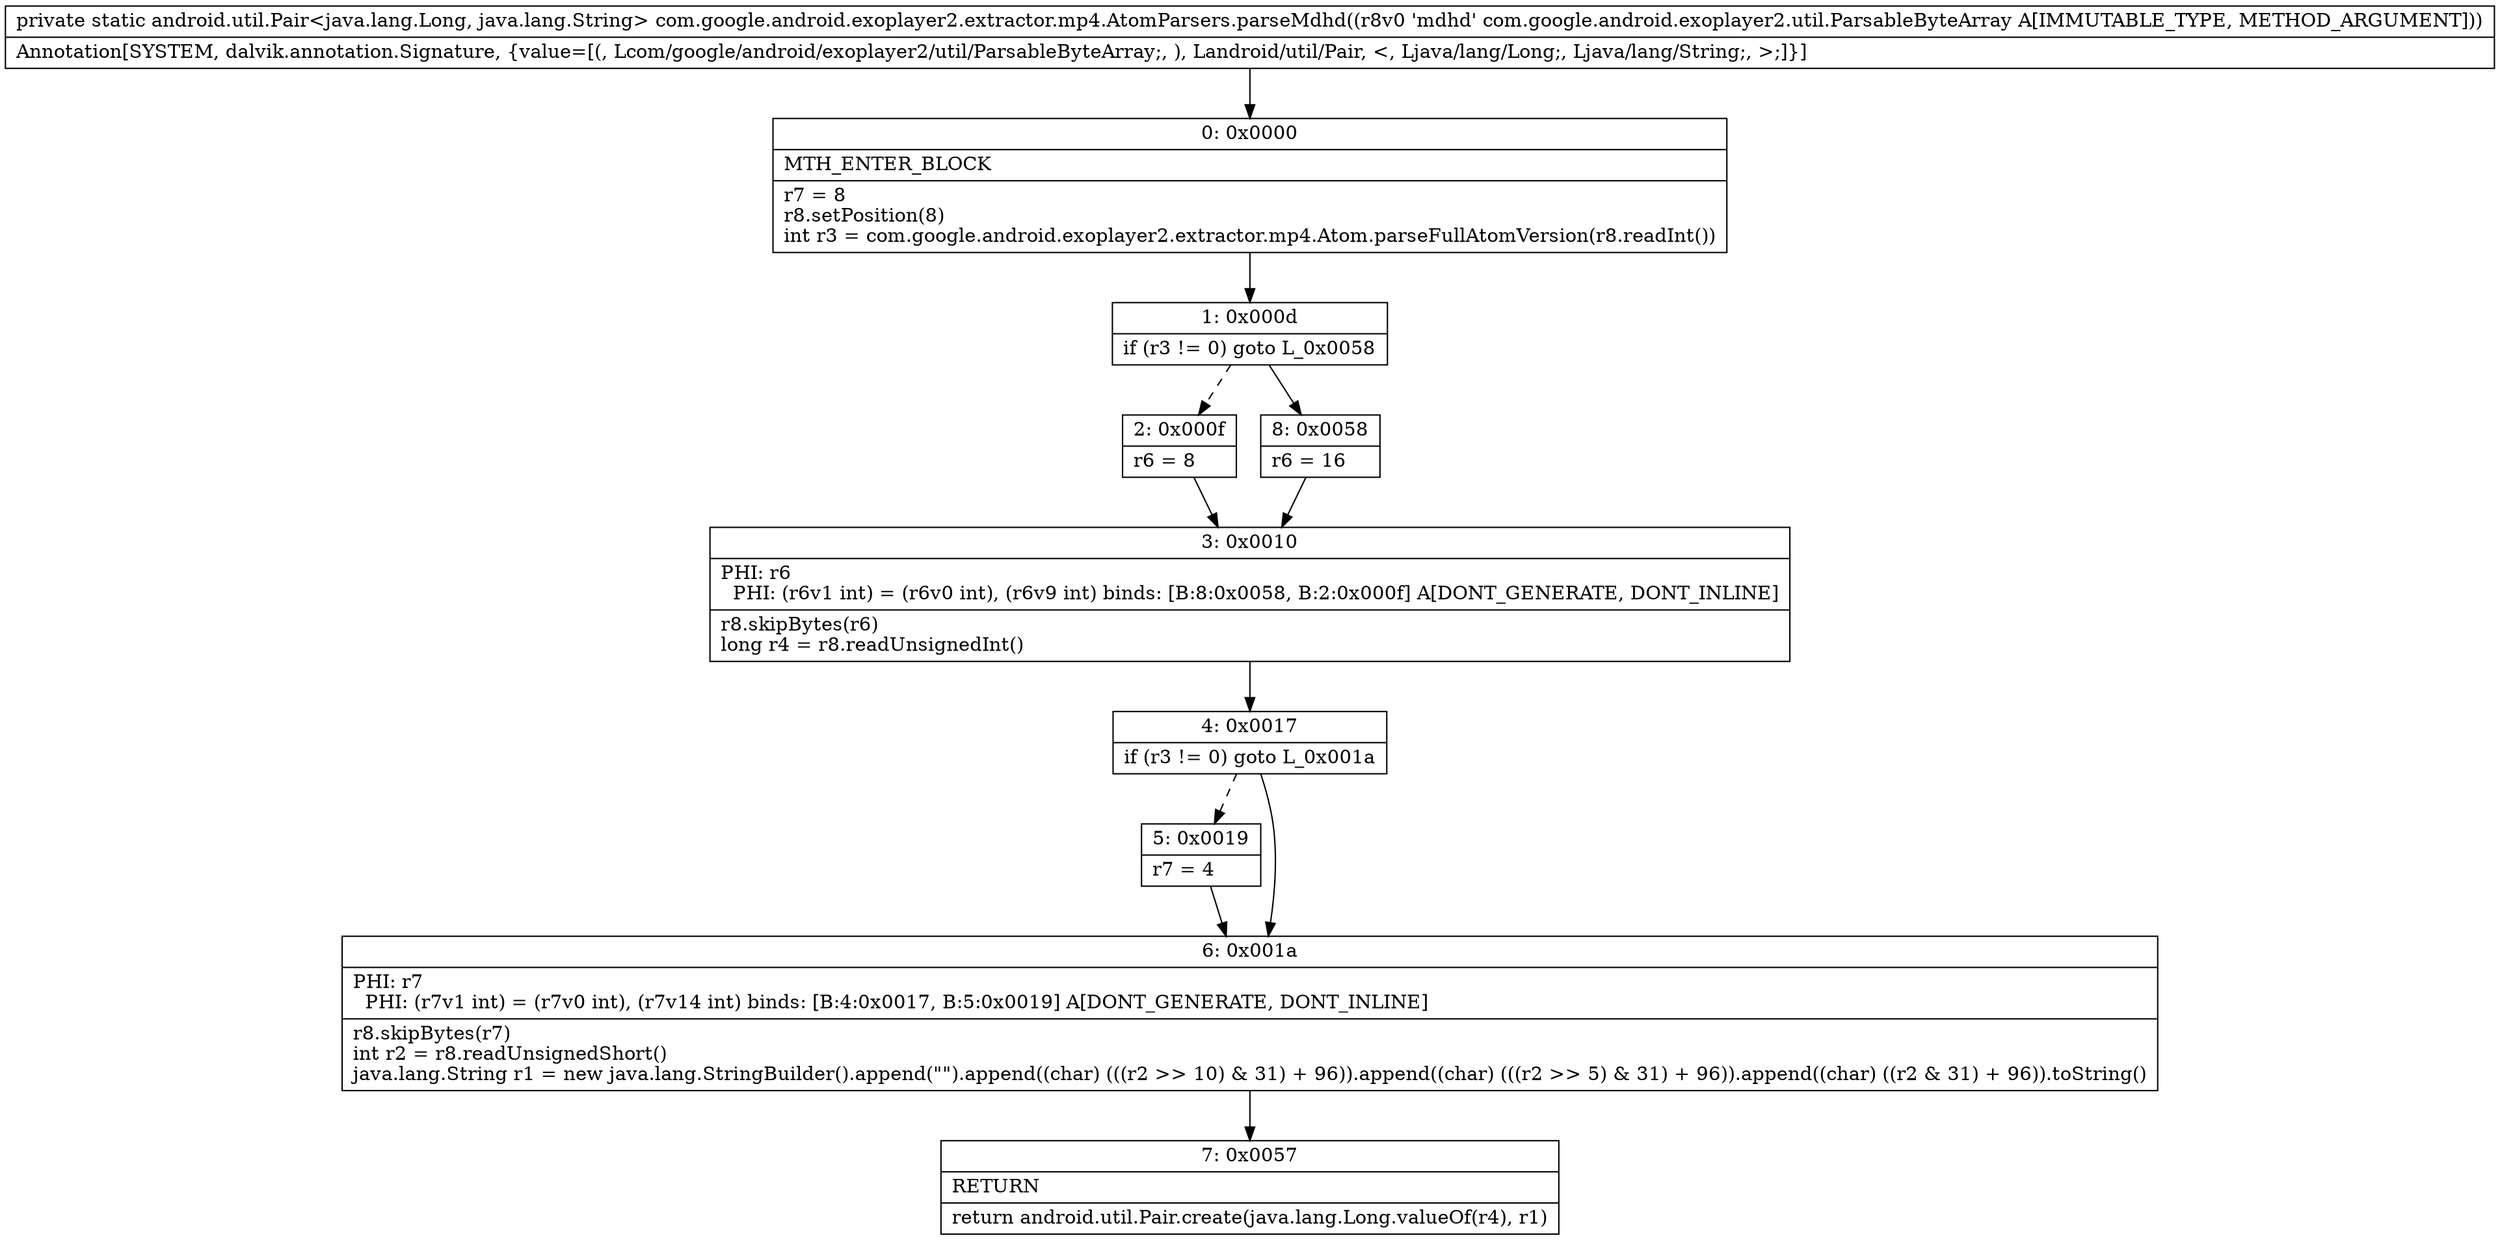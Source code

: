 digraph "CFG forcom.google.android.exoplayer2.extractor.mp4.AtomParsers.parseMdhd(Lcom\/google\/android\/exoplayer2\/util\/ParsableByteArray;)Landroid\/util\/Pair;" {
Node_0 [shape=record,label="{0\:\ 0x0000|MTH_ENTER_BLOCK\l|r7 = 8\lr8.setPosition(8)\lint r3 = com.google.android.exoplayer2.extractor.mp4.Atom.parseFullAtomVersion(r8.readInt())\l}"];
Node_1 [shape=record,label="{1\:\ 0x000d|if (r3 != 0) goto L_0x0058\l}"];
Node_2 [shape=record,label="{2\:\ 0x000f|r6 = 8\l}"];
Node_3 [shape=record,label="{3\:\ 0x0010|PHI: r6 \l  PHI: (r6v1 int) = (r6v0 int), (r6v9 int) binds: [B:8:0x0058, B:2:0x000f] A[DONT_GENERATE, DONT_INLINE]\l|r8.skipBytes(r6)\llong r4 = r8.readUnsignedInt()\l}"];
Node_4 [shape=record,label="{4\:\ 0x0017|if (r3 != 0) goto L_0x001a\l}"];
Node_5 [shape=record,label="{5\:\ 0x0019|r7 = 4\l}"];
Node_6 [shape=record,label="{6\:\ 0x001a|PHI: r7 \l  PHI: (r7v1 int) = (r7v0 int), (r7v14 int) binds: [B:4:0x0017, B:5:0x0019] A[DONT_GENERATE, DONT_INLINE]\l|r8.skipBytes(r7)\lint r2 = r8.readUnsignedShort()\ljava.lang.String r1 = new java.lang.StringBuilder().append(\"\").append((char) (((r2 \>\> 10) & 31) + 96)).append((char) (((r2 \>\> 5) & 31) + 96)).append((char) ((r2 & 31) + 96)).toString()\l}"];
Node_7 [shape=record,label="{7\:\ 0x0057|RETURN\l|return android.util.Pair.create(java.lang.Long.valueOf(r4), r1)\l}"];
Node_8 [shape=record,label="{8\:\ 0x0058|r6 = 16\l}"];
MethodNode[shape=record,label="{private static android.util.Pair\<java.lang.Long, java.lang.String\> com.google.android.exoplayer2.extractor.mp4.AtomParsers.parseMdhd((r8v0 'mdhd' com.google.android.exoplayer2.util.ParsableByteArray A[IMMUTABLE_TYPE, METHOD_ARGUMENT]))  | Annotation[SYSTEM, dalvik.annotation.Signature, \{value=[(, Lcom\/google\/android\/exoplayer2\/util\/ParsableByteArray;, ), Landroid\/util\/Pair, \<, Ljava\/lang\/Long;, Ljava\/lang\/String;, \>;]\}]\l}"];
MethodNode -> Node_0;
Node_0 -> Node_1;
Node_1 -> Node_2[style=dashed];
Node_1 -> Node_8;
Node_2 -> Node_3;
Node_3 -> Node_4;
Node_4 -> Node_5[style=dashed];
Node_4 -> Node_6;
Node_5 -> Node_6;
Node_6 -> Node_7;
Node_8 -> Node_3;
}

